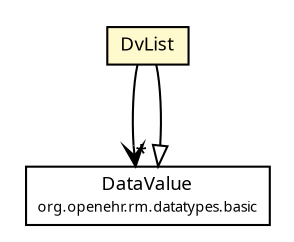 #!/usr/local/bin/dot
#
# Class diagram 
# Generated by UMLGraph version R5_6 (http://www.umlgraph.org/)
#

digraph G {
	edge [fontname="Trebuchet MS",fontsize=10,labelfontname="Trebuchet MS",labelfontsize=10];
	node [fontname="Trebuchet MS",fontsize=10,shape=plaintext];
	nodesep=0.25;
	ranksep=0.5;
	// se.cambio.cds.openehr.view.util.DvList
	c165771 [label=<<table title="se.cambio.cds.openehr.view.util.DvList" border="0" cellborder="1" cellspacing="0" cellpadding="2" port="p" bgcolor="lemonChiffon" href="./DvList.html">
		<tr><td><table border="0" cellspacing="0" cellpadding="1">
<tr><td align="center" balign="center"><font face="Trebuchet MS"> DvList </font></td></tr>
		</table></td></tr>
		</table>>, URL="./DvList.html", fontname="Trebuchet MS", fontcolor="black", fontsize=9.0];
	//se.cambio.cds.openehr.view.util.DvList extends org.openehr.rm.datatypes.basic.DataValue
	c165917:p -> c165771:p [dir=back,arrowtail=empty];
	// se.cambio.cds.openehr.view.util.DvList NAVASSOC org.openehr.rm.datatypes.basic.DataValue
	c165771:p -> c165917:p [taillabel="", label="", headlabel="*", fontname="Trebuchet MS", fontcolor="black", fontsize=10.0, color="black", arrowhead=open];
	// org.openehr.rm.datatypes.basic.DataValue
	c165917 [label=<<table title="org.openehr.rm.datatypes.basic.DataValue" border="0" cellborder="1" cellspacing="0" cellpadding="2" port="p" href="http://java.sun.com/j2se/1.4.2/docs/api/org/openehr/rm/datatypes/basic/DataValue.html">
		<tr><td><table border="0" cellspacing="0" cellpadding="1">
<tr><td align="center" balign="center"><font face="Trebuchet MS"> DataValue </font></td></tr>
<tr><td align="center" balign="center"><font face="Trebuchet MS" point-size="7.0"> org.openehr.rm.datatypes.basic </font></td></tr>
		</table></td></tr>
		</table>>, URL="http://java.sun.com/j2se/1.4.2/docs/api/org/openehr/rm/datatypes/basic/DataValue.html", fontname="Trebuchet MS", fontcolor="black", fontsize=9.0];
}

